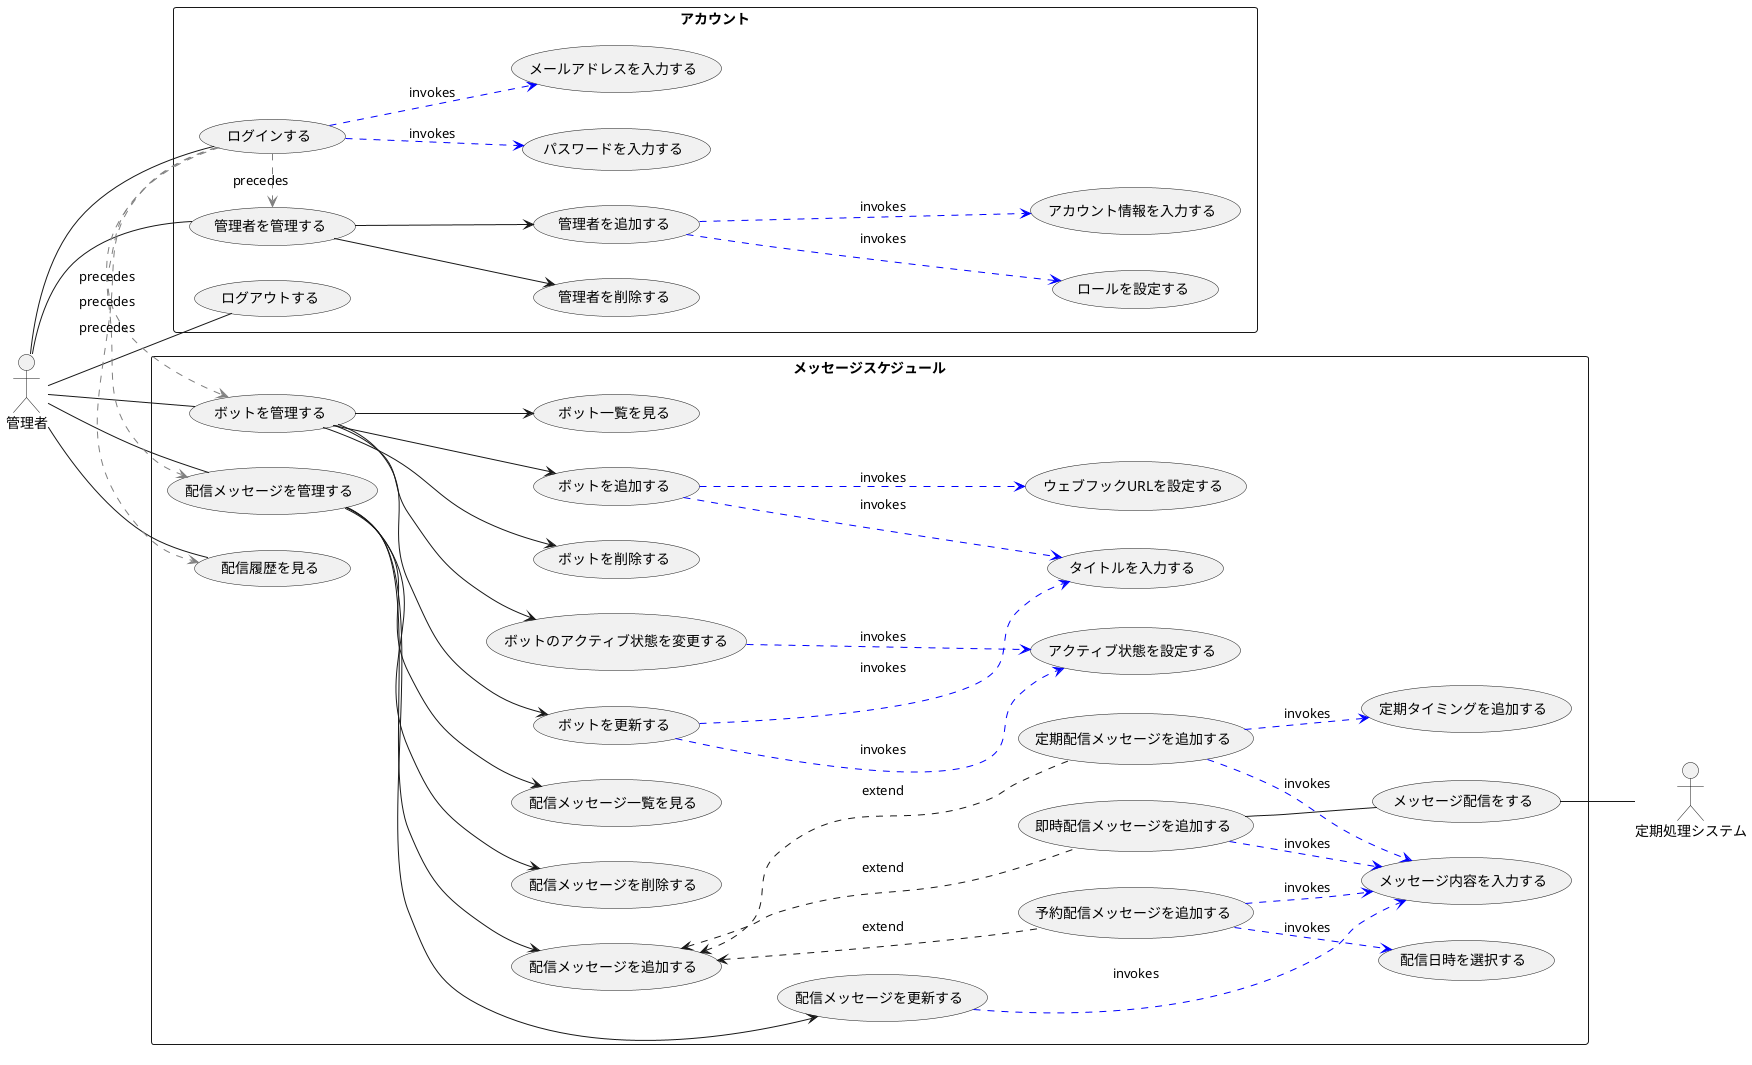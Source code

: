 @startuml usecase

left to right direction

:管理者:
:定期処理システム:

rectangle メッセージスケジュール {
    usecase ボットを管理する
    usecase ボットを更新する
    usecase ボットを追加する
    usecase ボットを削除する
    usecase ボットのアクティブ状態を変更する
    usecase ボット一覧を見る
    usecase タイトルを入力する
    usecase ウェブフックURLを設定する
    usecase アクティブ状態を設定する

    usecase 配信メッセージを管理する
    usecase 配信メッセージを追加する
    usecase 即時配信メッセージを追加する
    usecase 定期配信メッセージを追加する
    usecase 予約配信メッセージを追加する
    usecase 配信メッセージを更新する
    usecase 配信メッセージを削除する
    usecase 配信メッセージ一覧を見る
    usecase メッセージ内容を入力する
    usecase 配信日時を選択する
    usecase 定期タイミングを追加する

    usecase 配信履歴を見る

    usecase メッセージ配信をする
}

rectangle アカウント {
    usecase 管理者を管理する
    usecase 管理者を追加する
    usecase 管理者を削除する
    usecase アカウント情報を入力する
    usecase ロールを設定する

    usecase ログインする
    usecase メールアドレスを入力する
    usecase パスワードを入力する
    usecase ログアウトする
}

管理者 -- ボットを管理する
ボットを管理する --> ボットを追加する
ボットを管理する --> ボットを更新する
ボットを管理する --> ボットを削除する
ボットを管理する --> ボット一覧を見る
ボットを管理する --> ボットのアクティブ状態を変更する
ボットを追加する ..> タイトルを入力する #blue :invokes
ボットを追加する ..> ウェブフックURLを設定する #blue : invokes
ボットを更新する ..> タイトルを入力する #blue :invokes
ボットを更新する ..> アクティブ状態を設定する #blue :invokes
ボットのアクティブ状態を変更する ..> アクティブ状態を設定する #blue :invokes

管理者 -- 配信メッセージを管理する
配信メッセージを管理する --> 配信メッセージを追加する
配信メッセージを追加する <.. 即時配信メッセージを追加する :extend
配信メッセージを追加する <.. 定期配信メッセージを追加する :extend
配信メッセージを追加する <.. 予約配信メッセージを追加する :extend
配信メッセージを管理する --> 配信メッセージを更新する
配信メッセージを管理する --> 配信メッセージを削除する
配信メッセージを管理する --> 配信メッセージ一覧を見る
即時配信メッセージを追加する ..> メッセージ内容を入力する #blue :invokes
定期配信メッセージを追加する ..> メッセージ内容を入力する #blue :invokes
予約配信メッセージを追加する ..> メッセージ内容を入力する #blue :invokes
予約配信メッセージを追加する ..> 配信日時を選択する #blue :invokes
定期配信メッセージを追加する ..> 定期タイミングを追加する #blue :invokes
配信メッセージを更新する ..> メッセージ内容を入力する #blue :invokes

管理者 -- 配信履歴を見る

管理者 -- ログインする
ログインする ..> メールアドレスを入力する #blue :invokes
ログインする ..> パスワードを入力する #blue :invokes
管理者 -- ログアウトする
管理者 -- 管理者を管理する
管理者を管理する --> 管理者を追加する
管理者を管理する --> 管理者を削除する
管理者を追加する ..> アカウント情報を入力する #blue :invokes
管理者を追加する ..> ロールを設定する #blue :invokes

ログインする .> ボットを管理する #gray :precedes
ログインする .> 配信メッセージを管理する #gray :precedes
ログインする .> 配信履歴を見る #gray :precedes
ログインする .> 管理者を管理する #gray :precedes

即時配信メッセージを追加する -- メッセージ配信をする
メッセージ配信をする -- 定期処理システム

@enduml
